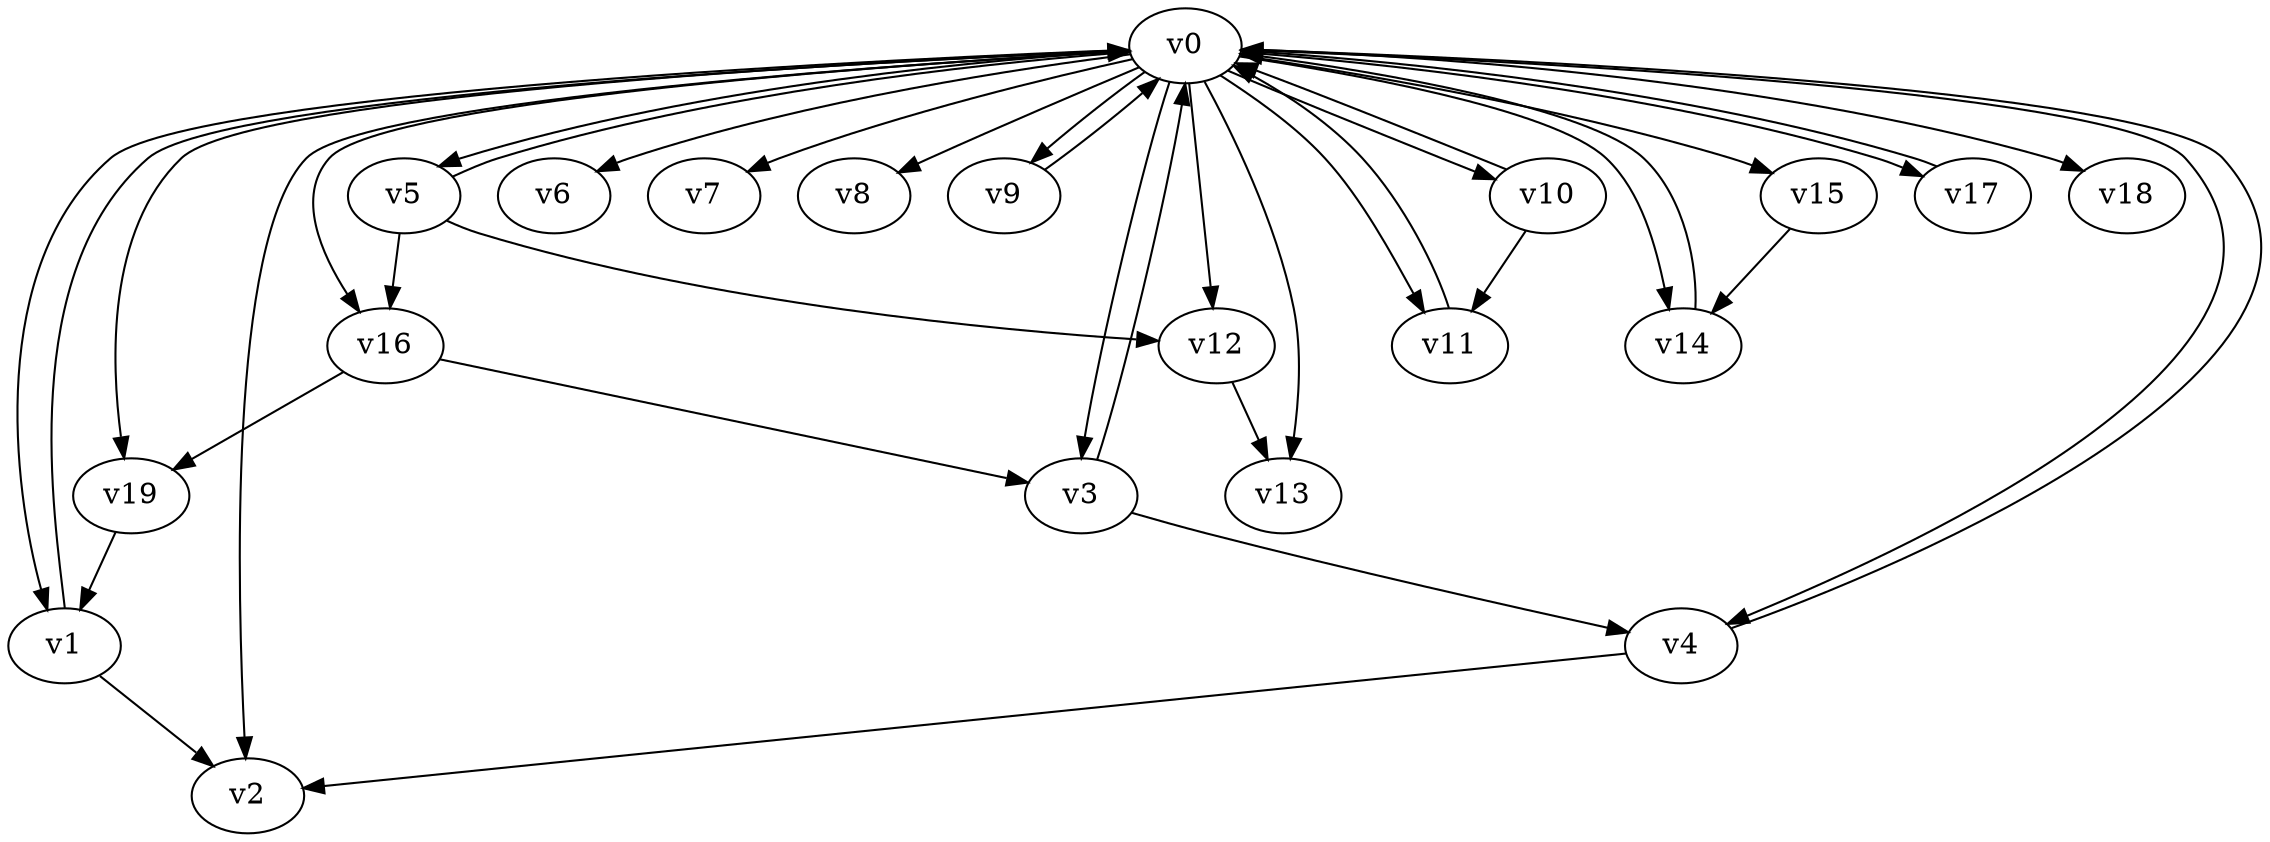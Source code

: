 digraph buchi_test022 {
    v0 [name="v0", player=1, priority=1];
    v1 [name="v1", player=0, priority=0];
    v2 [name="v2", player=0, priority=0];
    v3 [name="v3", player=0, priority=1];
    v4 [name="v4", player=1, priority=0];
    v5 [name="v5", player=0, priority=1];
    v6 [name="v6", player=0, priority=0];
    v7 [name="v7", player=0, priority=0];
    v8 [name="v8", player=1, priority=1];
    v9 [name="v9", player=0, priority=0];
    v10 [name="v10", player=0, priority=0];
    v11 [name="v11", player=1, priority=1];
    v12 [name="v12", player=0, priority=1];
    v13 [name="v13", player=0, priority=0];
    v14 [name="v14", player=1, priority=1];
    v15 [name="v15", player=1, priority=1];
    v16 [name="v16", player=1, priority=0];
    v17 [name="v17", player=1, priority=1];
    v18 [name="v18", player=0, priority=0];
    v19 [name="v19", player=1, priority=1];
    v4 -> v0;
    v3 -> v4;
    v17 -> v0;
    v12 -> v13;
    v0 -> v2;
    v10 -> v0;
    v5 -> v16;
    v0 -> v5;
    v1 -> v0;
    v0 -> v8;
    v0 -> v14;
    v0 -> v11;
    v0 -> v17;
    v15 -> v14;
    v16 -> v19;
    v4 -> v2;
    v3 -> v0;
    v14 -> v0;
    v5 -> v0;
    v5 -> v12;
    v0 -> v1;
    v0 -> v7;
    v1 -> v2;
    v0 -> v4;
    v0 -> v10;
    v0 -> v16;
    v10 -> v11;
    v0 -> v13;
    v0 -> v19;
    v16 -> v3;
    v9 -> v0;
    v11 -> v0;
    v19 -> v1;
    v0 -> v3;
    v0 -> v9;
    v0 -> v6;
    v0 -> v12;
    v0 -> v15;
    v0 -> v18;
}
